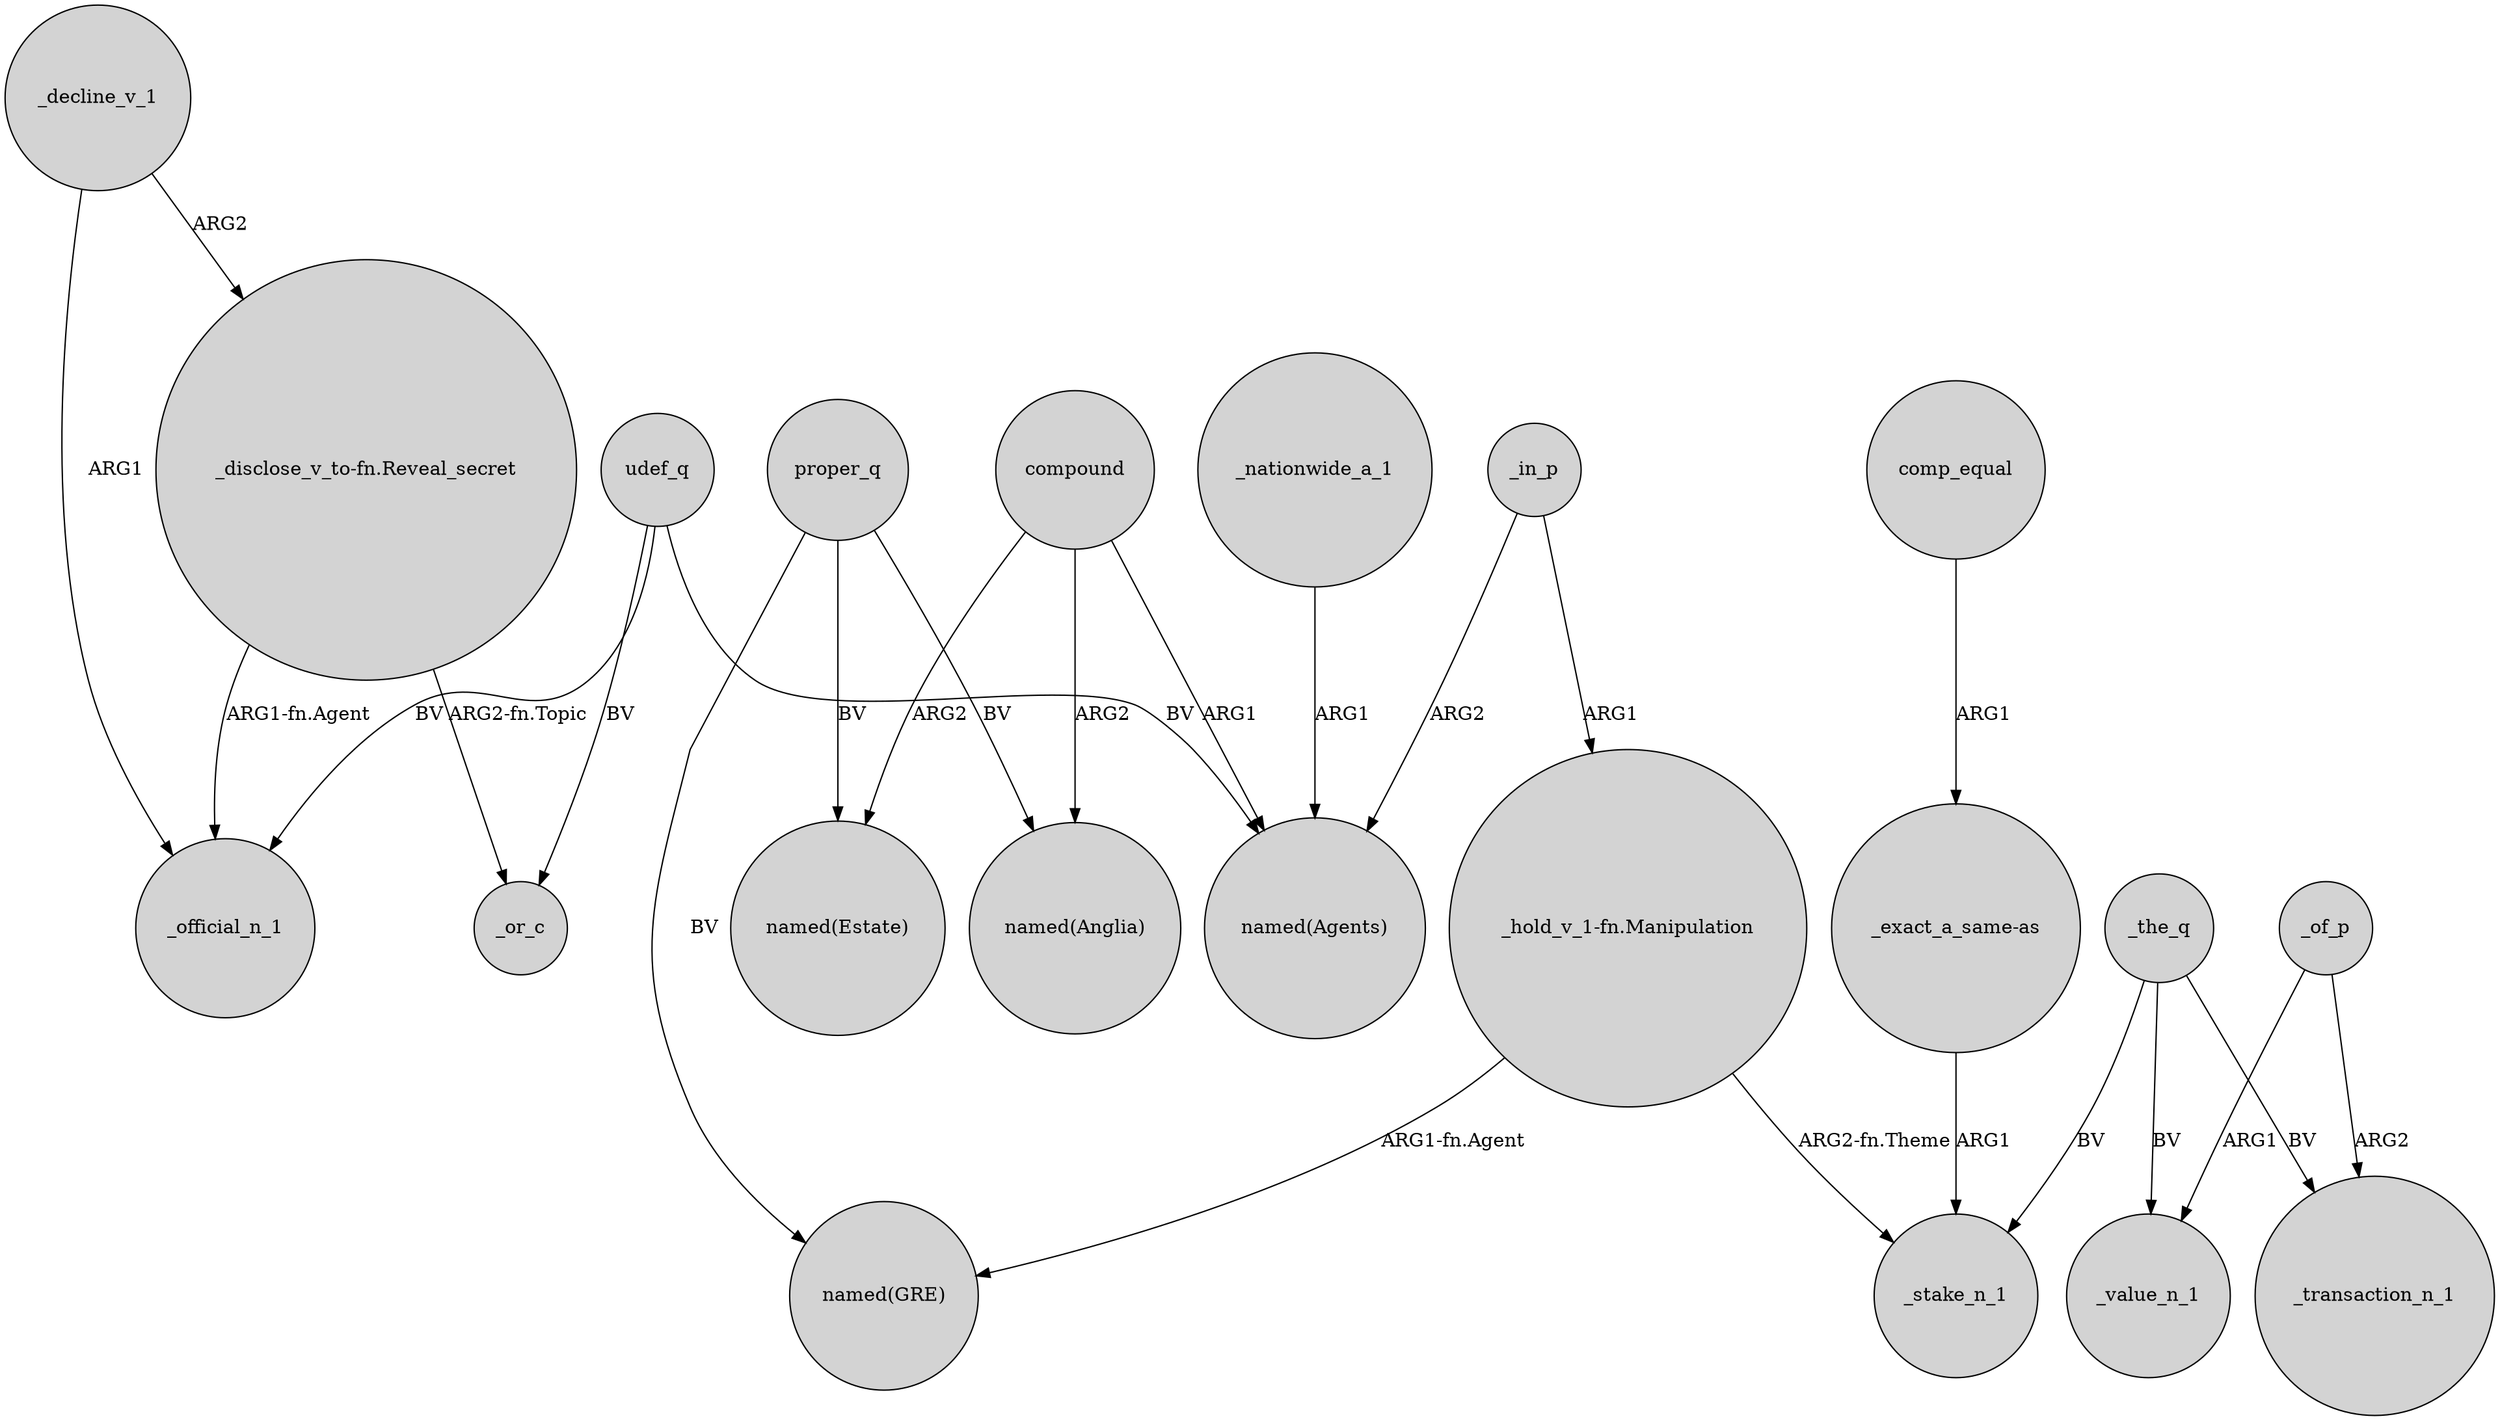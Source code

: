 digraph {
	node [shape=circle style=filled]
	_in_p -> "named(Agents)" [label=ARG2]
	proper_q -> "named(Anglia)" [label=BV]
	_decline_v_1 -> "_disclose_v_to-fn.Reveal_secret" [label=ARG2]
	_in_p -> "_hold_v_1-fn.Manipulation" [label=ARG1]
	"_hold_v_1-fn.Manipulation" -> "named(GRE)" [label="ARG1-fn.Agent"]
	_of_p -> _value_n_1 [label=ARG1]
	udef_q -> "named(Agents)" [label=BV]
	_the_q -> _stake_n_1 [label=BV]
	udef_q -> _or_c [label=BV]
	proper_q -> "named(Estate)" [label=BV]
	_decline_v_1 -> _official_n_1 [label=ARG1]
	compound -> "named(Estate)" [label=ARG2]
	comp_equal -> "_exact_a_same-as" [label=ARG1]
	"_exact_a_same-as" -> _stake_n_1 [label=ARG1]
	udef_q -> _official_n_1 [label=BV]
	compound -> "named(Anglia)" [label=ARG2]
	_nationwide_a_1 -> "named(Agents)" [label=ARG1]
	_the_q -> _value_n_1 [label=BV]
	proper_q -> "named(GRE)" [label=BV]
	"_hold_v_1-fn.Manipulation" -> _stake_n_1 [label="ARG2-fn.Theme"]
	compound -> "named(Agents)" [label=ARG1]
	"_disclose_v_to-fn.Reveal_secret" -> _official_n_1 [label="ARG1-fn.Agent"]
	"_disclose_v_to-fn.Reveal_secret" -> _or_c [label="ARG2-fn.Topic"]
	_the_q -> _transaction_n_1 [label=BV]
	_of_p -> _transaction_n_1 [label=ARG2]
}

